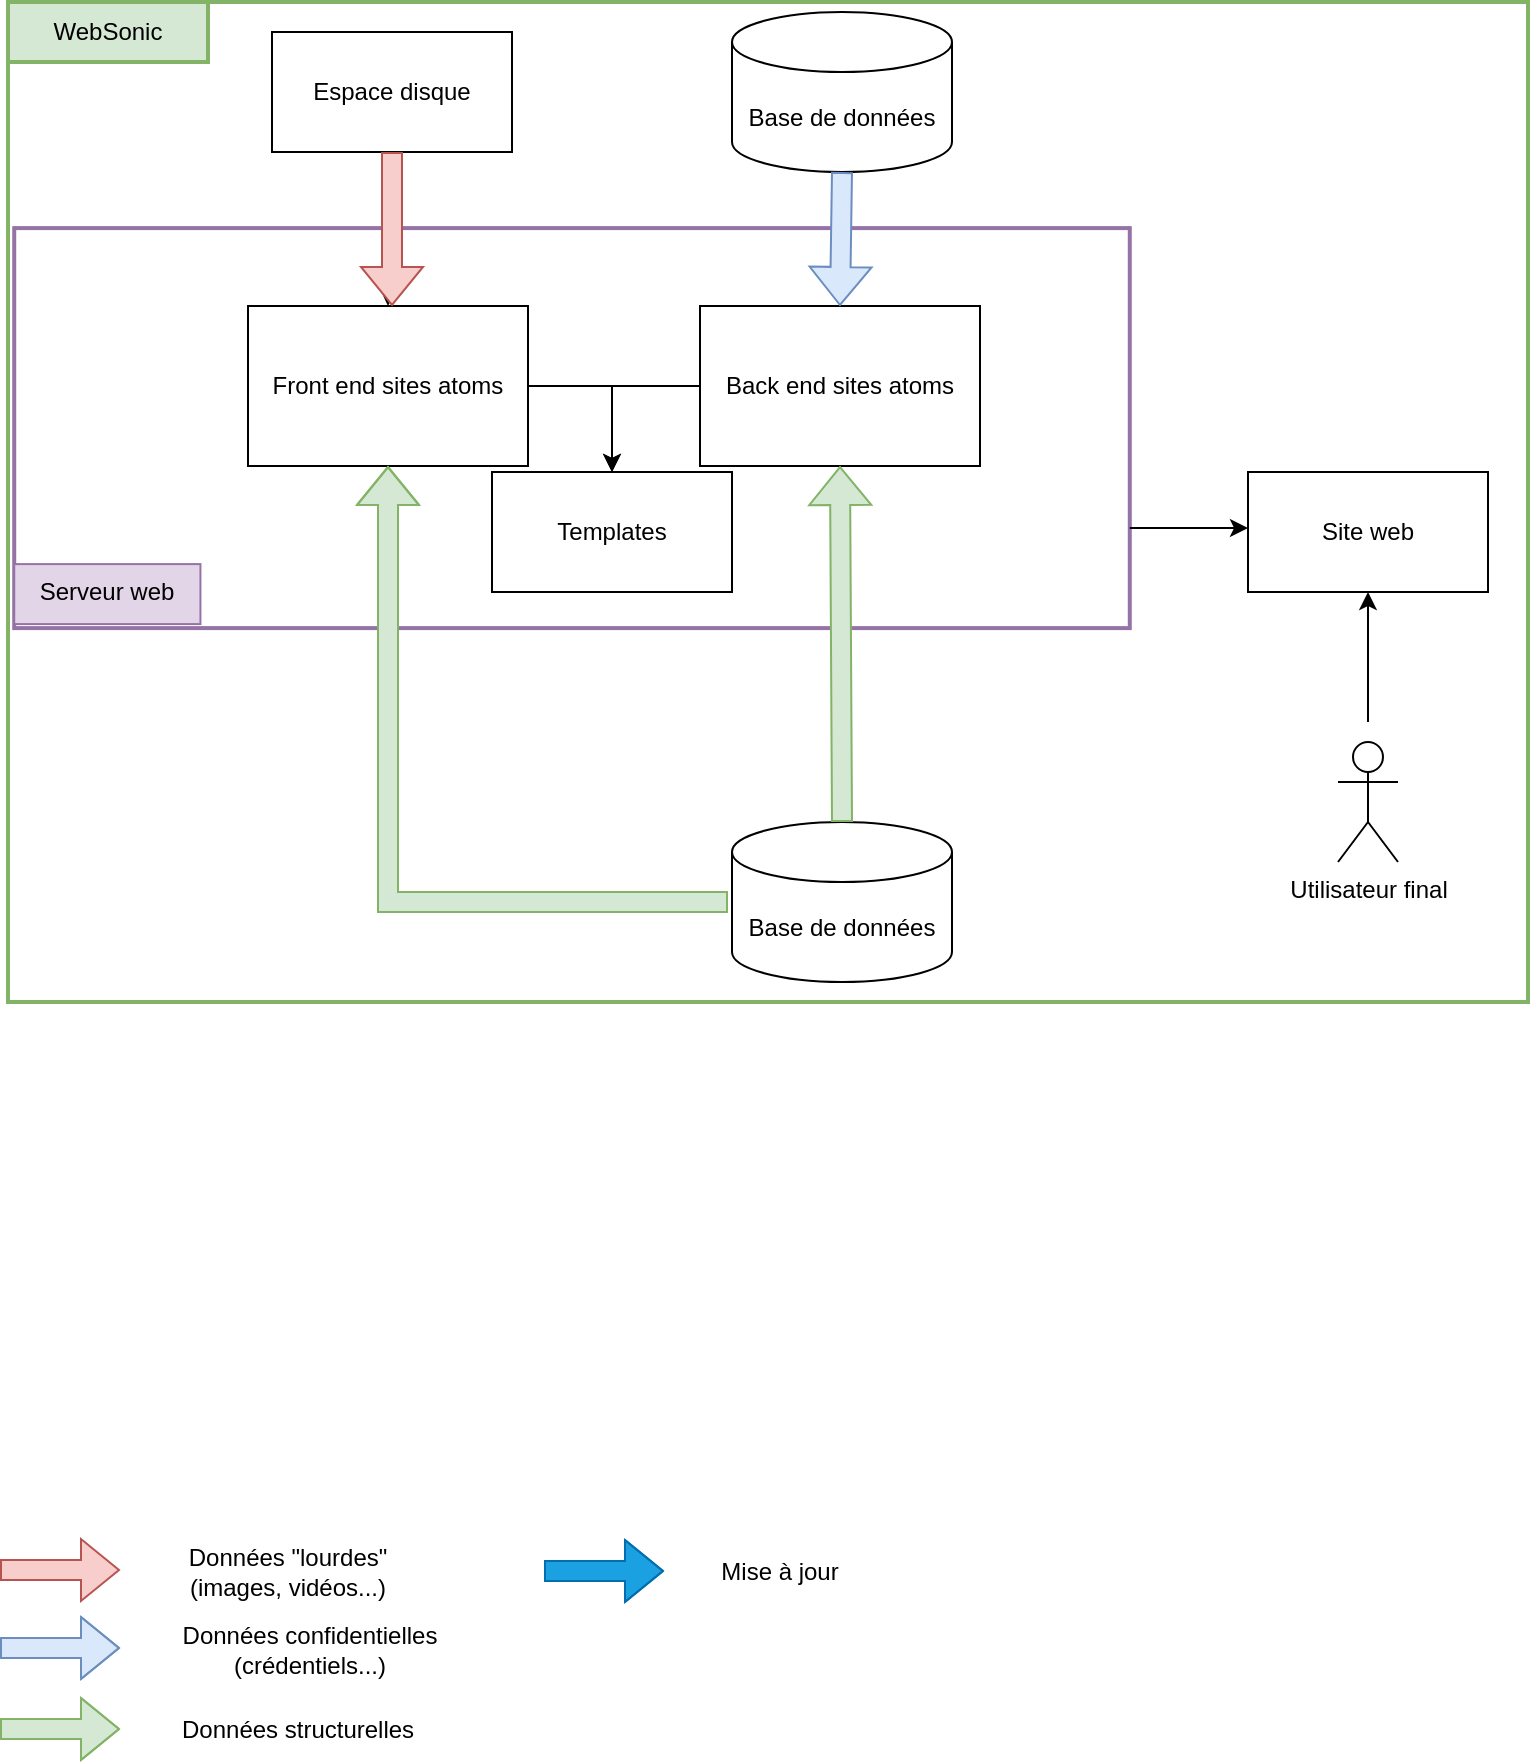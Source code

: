 <mxfile version="22.1.4" type="github">
  <diagram name="Page-1" id="4aeB6z92RJJiPWzYteNc">
    <mxGraphModel dx="1434" dy="726" grid="1" gridSize="10" guides="1" tooltips="1" connect="1" arrows="1" fold="1" page="1" pageScale="1" pageWidth="827" pageHeight="1169" math="0" shadow="0">
      <root>
        <mxCell id="0" />
        <mxCell id="1" parent="0" />
        <mxCell id="q0QJmNpemkyH0PjdIDK_-47" value="" style="rounded=0;whiteSpace=wrap;html=1;fillColor=none;strokeColor=#82b366;strokeWidth=2;" parent="1" vertex="1">
          <mxGeometry x="40" y="40" width="760" height="500" as="geometry" />
        </mxCell>
        <mxCell id="q0QJmNpemkyH0PjdIDK_-78" value="" style="rounded=0;whiteSpace=wrap;html=1;fillColor=none;strokeColor=#9673a6;strokeWidth=2;" parent="1" vertex="1">
          <mxGeometry x="43.11" y="153.05" width="557.78" height="200" as="geometry" />
        </mxCell>
        <mxCell id="vtf_jzdpvrJgs_FeVq1o-40" value="" style="shape=flexArrow;endArrow=classic;html=1;rounded=0;fillColor=#f8cecc;strokeColor=#b85450;" parent="1" edge="1">
          <mxGeometry width="50" height="50" relative="1" as="geometry">
            <mxPoint x="36" y="824" as="sourcePoint" />
            <mxPoint x="96" y="824" as="targetPoint" />
          </mxGeometry>
        </mxCell>
        <mxCell id="vtf_jzdpvrJgs_FeVq1o-41" value="" style="shape=flexArrow;endArrow=classic;html=1;rounded=0;fillColor=#dae8fc;strokeColor=#6c8ebf;entryX=0;entryY=0.5;entryDx=0;entryDy=0;" parent="1" edge="1">
          <mxGeometry width="50" height="50" relative="1" as="geometry">
            <mxPoint x="36" y="863" as="sourcePoint" />
            <mxPoint x="96" y="863" as="targetPoint" />
            <Array as="points">
              <mxPoint x="41" y="863" />
            </Array>
          </mxGeometry>
        </mxCell>
        <mxCell id="vtf_jzdpvrJgs_FeVq1o-42" value="Données confidentielles (crédentiels...)" style="text;html=1;strokeColor=none;fillColor=none;align=center;verticalAlign=middle;whiteSpace=wrap;rounded=0;" parent="1" vertex="1">
          <mxGeometry x="106" y="849" width="170" height="30" as="geometry" />
        </mxCell>
        <mxCell id="vtf_jzdpvrJgs_FeVq1o-43" value="Données &quot;lourdes&quot; (images, vidéos...)" style="text;html=1;strokeColor=none;fillColor=none;align=center;verticalAlign=middle;whiteSpace=wrap;rounded=0;" parent="1" vertex="1">
          <mxGeometry x="105" y="810" width="150" height="30" as="geometry" />
        </mxCell>
        <mxCell id="vtf_jzdpvrJgs_FeVq1o-70" value="Données structurelles" style="text;whiteSpace=wrap;html=1;" parent="1" vertex="1">
          <mxGeometry x="125" y="890" width="130" height="20" as="geometry" />
        </mxCell>
        <mxCell id="vtf_jzdpvrJgs_FeVq1o-71" value="" style="shape=flexArrow;endArrow=classic;html=1;rounded=0;fillColor=#d5e8d4;strokeColor=#82b366;entryX=0;entryY=0.5;entryDx=0;entryDy=0;" parent="1" edge="1">
          <mxGeometry width="50" height="50" relative="1" as="geometry">
            <mxPoint x="36" y="903.5" as="sourcePoint" />
            <mxPoint x="96" y="903.5" as="targetPoint" />
            <Array as="points">
              <mxPoint x="41" y="903.5" />
            </Array>
          </mxGeometry>
        </mxCell>
        <mxCell id="q0QJmNpemkyH0PjdIDK_-48" value="Templates" style="rounded=0;whiteSpace=wrap;html=1;" parent="1" vertex="1">
          <mxGeometry x="282" y="275" width="120" height="60" as="geometry" />
        </mxCell>
        <mxCell id="q0QJmNpemkyH0PjdIDK_-49" value="WebSonic" style="text;html=1;strokeColor=#82b366;fillColor=#d5e8d4;align=center;verticalAlign=middle;whiteSpace=wrap;rounded=0;strokeWidth=2;" parent="1" vertex="1">
          <mxGeometry x="40" y="40" width="100" height="30" as="geometry" />
        </mxCell>
        <mxCell id="q0QJmNpemkyH0PjdIDK_-50" value="Espace disque" style="rounded=0;whiteSpace=wrap;html=1;" parent="1" vertex="1">
          <mxGeometry x="172" y="55" width="120" height="60" as="geometry" />
        </mxCell>
        <mxCell id="q0QJmNpemkyH0PjdIDK_-51" value="Base de données" style="shape=cylinder3;whiteSpace=wrap;html=1;boundedLbl=1;backgroundOutline=1;size=15;" parent="1" vertex="1">
          <mxGeometry x="402" y="45" width="110" height="80" as="geometry" />
        </mxCell>
        <mxCell id="q0QJmNpemkyH0PjdIDK_-52" value="Front end sites atoms" style="rounded=0;whiteSpace=wrap;html=1;" parent="1" vertex="1">
          <mxGeometry x="160" y="192" width="140" height="80" as="geometry" />
        </mxCell>
        <mxCell id="q0QJmNpemkyH0PjdIDK_-53" value="Back end sites atoms" style="rounded=0;whiteSpace=wrap;html=1;" parent="1" vertex="1">
          <mxGeometry x="386" y="192" width="140" height="80" as="geometry" />
        </mxCell>
        <mxCell id="q0QJmNpemkyH0PjdIDK_-54" value="" style="endArrow=classic;html=1;rounded=0;exitX=0.5;exitY=1;exitDx=0;exitDy=0;entryX=0.5;entryY=0;entryDx=0;entryDy=0;" parent="1" source="q0QJmNpemkyH0PjdIDK_-50" target="q0QJmNpemkyH0PjdIDK_-52" edge="1">
          <mxGeometry width="50" height="50" relative="1" as="geometry">
            <mxPoint x="332" y="352" as="sourcePoint" />
            <mxPoint x="382" y="302" as="targetPoint" />
          </mxGeometry>
        </mxCell>
        <mxCell id="q0QJmNpemkyH0PjdIDK_-55" value="" style="shape=flexArrow;endArrow=classic;html=1;rounded=0;fillColor=#f8cecc;strokeColor=#b85450;exitX=0.5;exitY=1;exitDx=0;exitDy=0;" parent="1" source="q0QJmNpemkyH0PjdIDK_-50" edge="1">
          <mxGeometry width="50" height="50" relative="1" as="geometry">
            <mxPoint x="232" y="52" as="sourcePoint" />
            <mxPoint x="232" y="192" as="targetPoint" />
          </mxGeometry>
        </mxCell>
        <mxCell id="q0QJmNpemkyH0PjdIDK_-63" value="" style="endArrow=classic;html=1;rounded=0;exitX=1;exitY=0.5;exitDx=0;exitDy=0;entryX=0.5;entryY=0;entryDx=0;entryDy=0;" parent="1" source="q0QJmNpemkyH0PjdIDK_-52" target="q0QJmNpemkyH0PjdIDK_-48" edge="1">
          <mxGeometry width="50" height="50" relative="1" as="geometry">
            <mxPoint x="372" y="422" as="sourcePoint" />
            <mxPoint x="422" y="372" as="targetPoint" />
            <Array as="points">
              <mxPoint x="342" y="232" />
            </Array>
          </mxGeometry>
        </mxCell>
        <mxCell id="q0QJmNpemkyH0PjdIDK_-64" value="" style="endArrow=classic;html=1;rounded=0;entryX=0.5;entryY=0;entryDx=0;entryDy=0;exitX=0;exitY=0.5;exitDx=0;exitDy=0;" parent="1" source="q0QJmNpemkyH0PjdIDK_-53" target="q0QJmNpemkyH0PjdIDK_-48" edge="1">
          <mxGeometry width="50" height="50" relative="1" as="geometry">
            <mxPoint x="372" y="422" as="sourcePoint" />
            <mxPoint x="422" y="372" as="targetPoint" />
            <Array as="points">
              <mxPoint x="342" y="232" />
            </Array>
          </mxGeometry>
        </mxCell>
        <mxCell id="q0QJmNpemkyH0PjdIDK_-65" value="" style="shape=flexArrow;endArrow=classic;html=1;rounded=0;fillColor=#dae8fc;strokeColor=#6c8ebf;exitX=0.5;exitY=1;exitDx=0;exitDy=0;exitPerimeter=0;" parent="1" source="q0QJmNpemkyH0PjdIDK_-51" edge="1">
          <mxGeometry width="50" height="50" relative="1" as="geometry">
            <mxPoint x="482" y="82" as="sourcePoint" />
            <mxPoint x="456" y="192" as="targetPoint" />
          </mxGeometry>
        </mxCell>
        <mxCell id="q0QJmNpemkyH0PjdIDK_-69" value="Base de données" style="shape=cylinder3;whiteSpace=wrap;html=1;boundedLbl=1;backgroundOutline=1;size=15;" parent="1" vertex="1">
          <mxGeometry x="402" y="450" width="110" height="80" as="geometry" />
        </mxCell>
        <mxCell id="q0QJmNpemkyH0PjdIDK_-74" value="" style="shape=flexArrow;endArrow=classic;html=1;rounded=0;fillColor=#1ba1e2;strokeColor=#006EAF;entryX=0;entryY=0.5;entryDx=0;entryDy=0;" parent="1" edge="1">
          <mxGeometry width="50" height="50" relative="1" as="geometry">
            <mxPoint x="308" y="824.5" as="sourcePoint" />
            <mxPoint x="368" y="824.5" as="targetPoint" />
            <Array as="points">
              <mxPoint x="313" y="824.5" />
            </Array>
          </mxGeometry>
        </mxCell>
        <mxCell id="q0QJmNpemkyH0PjdIDK_-75" value="Mise à jour" style="text;html=1;strokeColor=none;fillColor=none;align=center;verticalAlign=middle;whiteSpace=wrap;rounded=0;" parent="1" vertex="1">
          <mxGeometry x="382" y="810" width="88" height="30" as="geometry" />
        </mxCell>
        <mxCell id="q0QJmNpemkyH0PjdIDK_-80" value="&lt;div align=&quot;center&quot;&gt;Serveur web&lt;/div&gt;" style="text;whiteSpace=wrap;html=1;fillColor=#e1d5e7;strokeColor=#9673a6;align=center;" parent="1" vertex="1">
          <mxGeometry x="43.11" y="321.05" width="93.11" height="30" as="geometry" />
        </mxCell>
        <mxCell id="YVachwZPVYHzyHaI7HRf-1" value="" style="shape=flexArrow;endArrow=classic;html=1;rounded=0;fillColor=#d5e8d4;strokeColor=#82b366;exitX=0.5;exitY=0;exitDx=0;exitDy=0;exitPerimeter=0;entryX=0.5;entryY=1;entryDx=0;entryDy=0;" parent="1" source="q0QJmNpemkyH0PjdIDK_-69" target="q0QJmNpemkyH0PjdIDK_-53" edge="1">
          <mxGeometry width="50" height="50" relative="1" as="geometry">
            <mxPoint x="467" y="540" as="sourcePoint" />
            <mxPoint x="467" y="635" as="targetPoint" />
          </mxGeometry>
        </mxCell>
        <mxCell id="YVachwZPVYHzyHaI7HRf-2" value="" style="shape=flexArrow;endArrow=classic;html=1;rounded=0;fillColor=#d5e8d4;strokeColor=#82b366;entryX=0.5;entryY=1;entryDx=0;entryDy=0;" parent="1" target="q0QJmNpemkyH0PjdIDK_-52" edge="1">
          <mxGeometry width="50" height="50" relative="1" as="geometry">
            <mxPoint x="400" y="490" as="sourcePoint" />
            <mxPoint x="239" y="635" as="targetPoint" />
            <Array as="points">
              <mxPoint x="230" y="490" />
            </Array>
          </mxGeometry>
        </mxCell>
        <mxCell id="YVachwZPVYHzyHaI7HRf-4" value="" style="endArrow=classic;html=1;rounded=0;exitX=1;exitY=0.75;exitDx=0;exitDy=0;" parent="1" source="q0QJmNpemkyH0PjdIDK_-78" edge="1">
          <mxGeometry width="50" height="50" relative="1" as="geometry">
            <mxPoint x="600.89" y="279.05" as="sourcePoint" />
            <mxPoint x="660" y="303" as="targetPoint" />
          </mxGeometry>
        </mxCell>
        <mxCell id="YVachwZPVYHzyHaI7HRf-5" value="Site web" style="rounded=0;whiteSpace=wrap;html=1;" parent="1" vertex="1">
          <mxGeometry x="660" y="275" width="120" height="60" as="geometry" />
        </mxCell>
        <mxCell id="YVachwZPVYHzyHaI7HRf-6" value="Utilisateur final" style="shape=umlActor;verticalLabelPosition=bottom;verticalAlign=top;html=1;outlineConnect=0;" parent="1" vertex="1">
          <mxGeometry x="705" y="410" width="30" height="60" as="geometry" />
        </mxCell>
        <mxCell id="YVachwZPVYHzyHaI7HRf-9" value="" style="endArrow=classic;html=1;rounded=0;entryX=0.5;entryY=1;entryDx=0;entryDy=0;" parent="1" target="YVachwZPVYHzyHaI7HRf-5" edge="1">
          <mxGeometry width="50" height="50" relative="1" as="geometry">
            <mxPoint x="720" y="400" as="sourcePoint" />
            <mxPoint x="440" y="380" as="targetPoint" />
          </mxGeometry>
        </mxCell>
      </root>
    </mxGraphModel>
  </diagram>
</mxfile>
